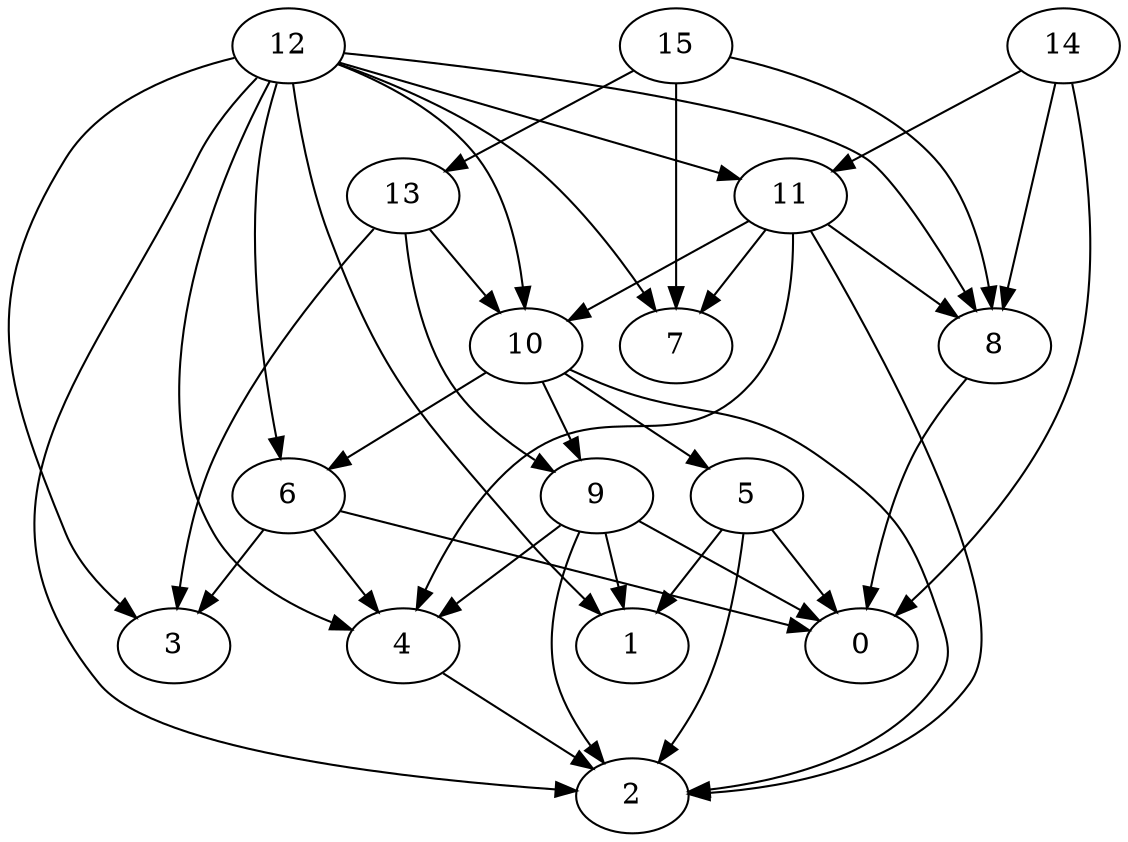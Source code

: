 digraph "Random_Nodes_16_Density_2.44_CCR_1.00_WeightType_Random_Heterogeneous-4-2-strong" {
14 [Weight=12];
15 [Weight=14];
12 [Weight=12];
11 [Weight=14];
13 [Weight=12];
10 [Weight=9];
9 [Weight=9];
6 [Weight=5];
4 [Weight=21];
5 [Weight=5];
8 [Weight=9];
3 [Weight=23];
1 [Weight=19];
0 [Weight=16];
2 [Weight=12];
7 [Weight=12];
8 -> 0 [Weight=3];
13 -> 9 [Weight=8];
12 -> 3 [Weight=6];
9 -> 1 [Weight=3];
15 -> 7 [Weight=3];
14 -> 11 [Weight=10];
12 -> 2 [Weight=7];
5 -> 0 [Weight=9];
9 -> 4 [Weight=8];
10 -> 2 [Weight=9];
11 -> 2 [Weight=3];
11 -> 4 [Weight=3];
12 -> 10 [Weight=6];
12 -> 8 [Weight=7];
9 -> 0 [Weight=9];
13 -> 10 [Weight=2];
5 -> 1 [Weight=3];
12 -> 11 [Weight=4];
6 -> 0 [Weight=3];
11 -> 10 [Weight=2];
15 -> 13 [Weight=6];
14 -> 0 [Weight=3];
10 -> 5 [Weight=2];
10 -> 9 [Weight=6];
11 -> 8 [Weight=3];
6 -> 4 [Weight=3];
6 -> 3 [Weight=6];
12 -> 7 [Weight=8];
4 -> 2 [Weight=2];
5 -> 2 [Weight=2];
9 -> 2 [Weight=4];
12 -> 4 [Weight=5];
13 -> 3 [Weight=3];
11 -> 7 [Weight=7];
14 -> 8 [Weight=4];
12 -> 1 [Weight=9];
10 -> 6 [Weight=8];
12 -> 6 [Weight=7];
15 -> 8 [Weight=8];
}
